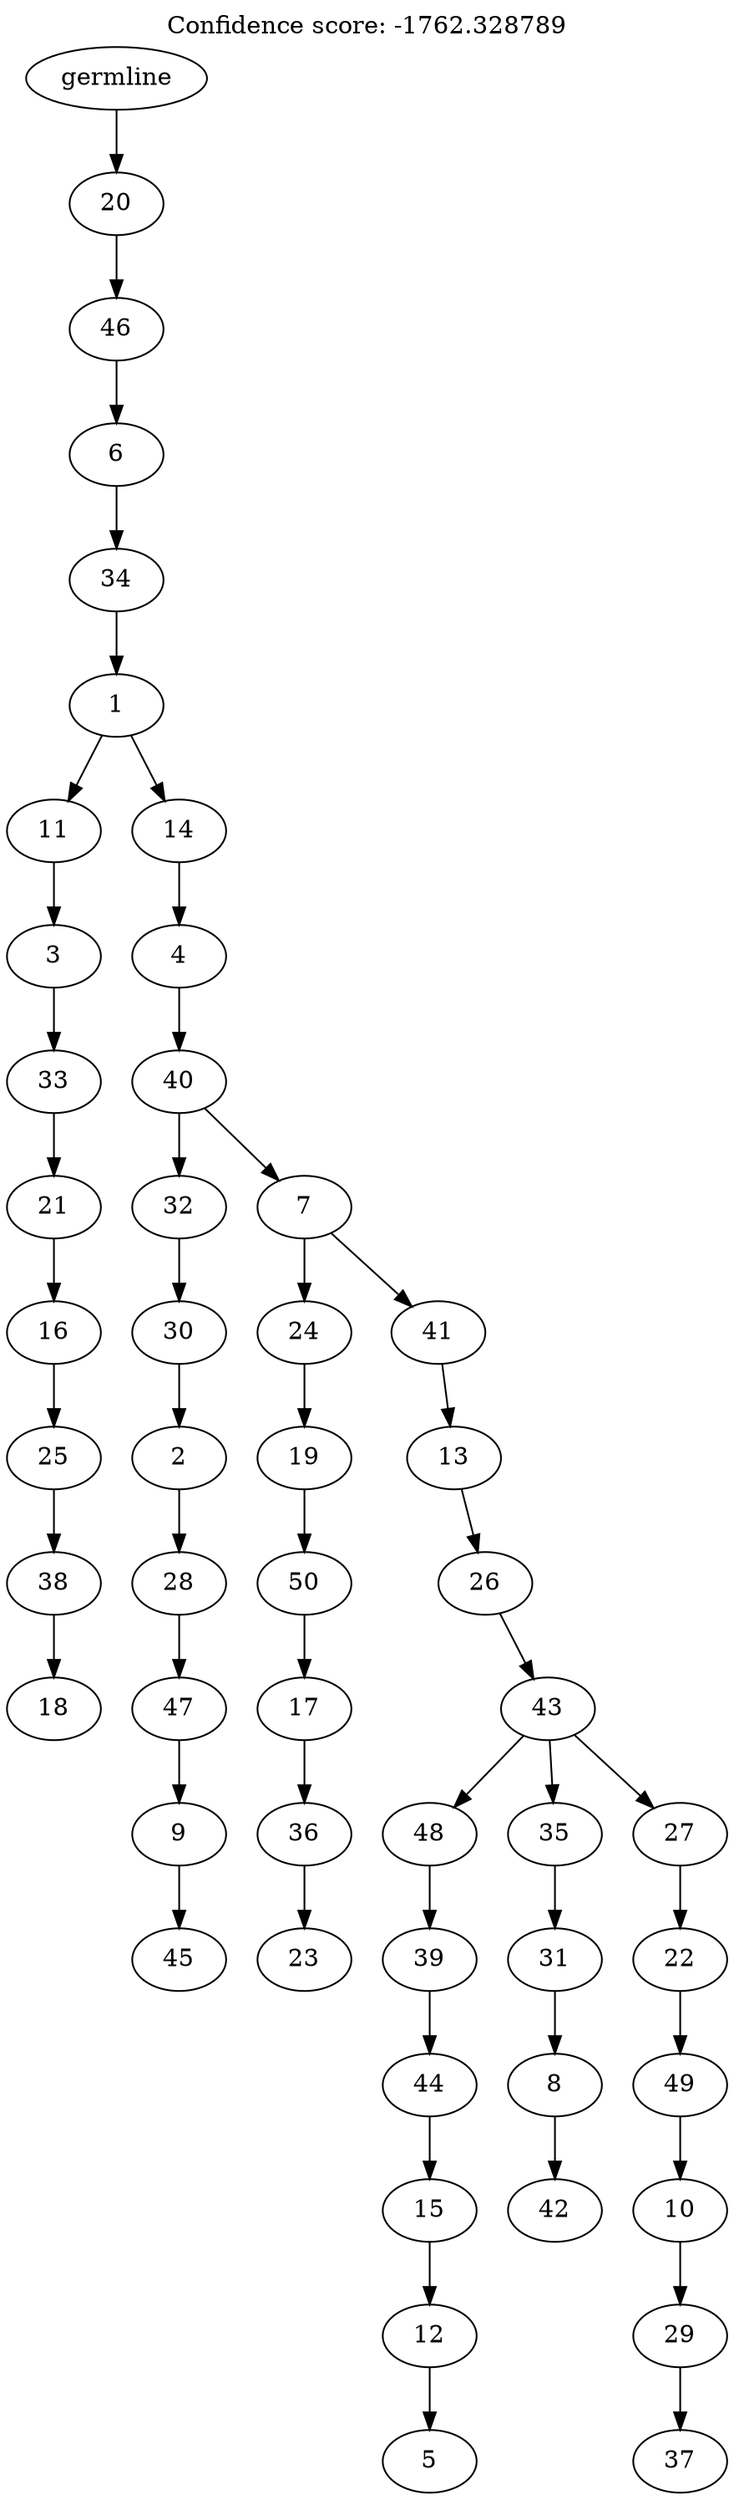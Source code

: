 digraph g {
	"49" -> "50";
	"50" [label="18"];
	"48" -> "49";
	"49" [label="38"];
	"47" -> "48";
	"48" [label="25"];
	"46" -> "47";
	"47" [label="16"];
	"45" -> "46";
	"46" [label="21"];
	"44" -> "45";
	"45" [label="33"];
	"43" -> "44";
	"44" [label="3"];
	"41" -> "42";
	"42" [label="45"];
	"40" -> "41";
	"41" [label="9"];
	"39" -> "40";
	"40" [label="47"];
	"38" -> "39";
	"39" [label="28"];
	"37" -> "38";
	"38" [label="2"];
	"36" -> "37";
	"37" [label="30"];
	"34" -> "35";
	"35" [label="23"];
	"33" -> "34";
	"34" [label="36"];
	"32" -> "33";
	"33" [label="17"];
	"31" -> "32";
	"32" [label="50"];
	"30" -> "31";
	"31" [label="19"];
	"28" -> "29";
	"29" [label="5"];
	"27" -> "28";
	"28" [label="12"];
	"26" -> "27";
	"27" [label="15"];
	"25" -> "26";
	"26" [label="44"];
	"24" -> "25";
	"25" [label="39"];
	"22" -> "23";
	"23" [label="42"];
	"21" -> "22";
	"22" [label="8"];
	"20" -> "21";
	"21" [label="31"];
	"18" -> "19";
	"19" [label="37"];
	"17" -> "18";
	"18" [label="29"];
	"16" -> "17";
	"17" [label="10"];
	"15" -> "16";
	"16" [label="49"];
	"14" -> "15";
	"15" [label="22"];
	"13" -> "14";
	"14" [label="27"];
	"13" -> "20";
	"20" [label="35"];
	"13" -> "24";
	"24" [label="48"];
	"12" -> "13";
	"13" [label="43"];
	"11" -> "12";
	"12" [label="26"];
	"10" -> "11";
	"11" [label="13"];
	"9" -> "10";
	"10" [label="41"];
	"9" -> "30";
	"30" [label="24"];
	"8" -> "9";
	"9" [label="7"];
	"8" -> "36";
	"36" [label="32"];
	"7" -> "8";
	"8" [label="40"];
	"6" -> "7";
	"7" [label="4"];
	"5" -> "6";
	"6" [label="14"];
	"5" -> "43";
	"43" [label="11"];
	"4" -> "5";
	"5" [label="1"];
	"3" -> "4";
	"4" [label="34"];
	"2" -> "3";
	"3" [label="6"];
	"1" -> "2";
	"2" [label="46"];
	"0" -> "1";
	"1" [label="20"];
	"0" [label="germline"];
	labelloc="t";
	label="Confidence score: -1762.328789";
}
